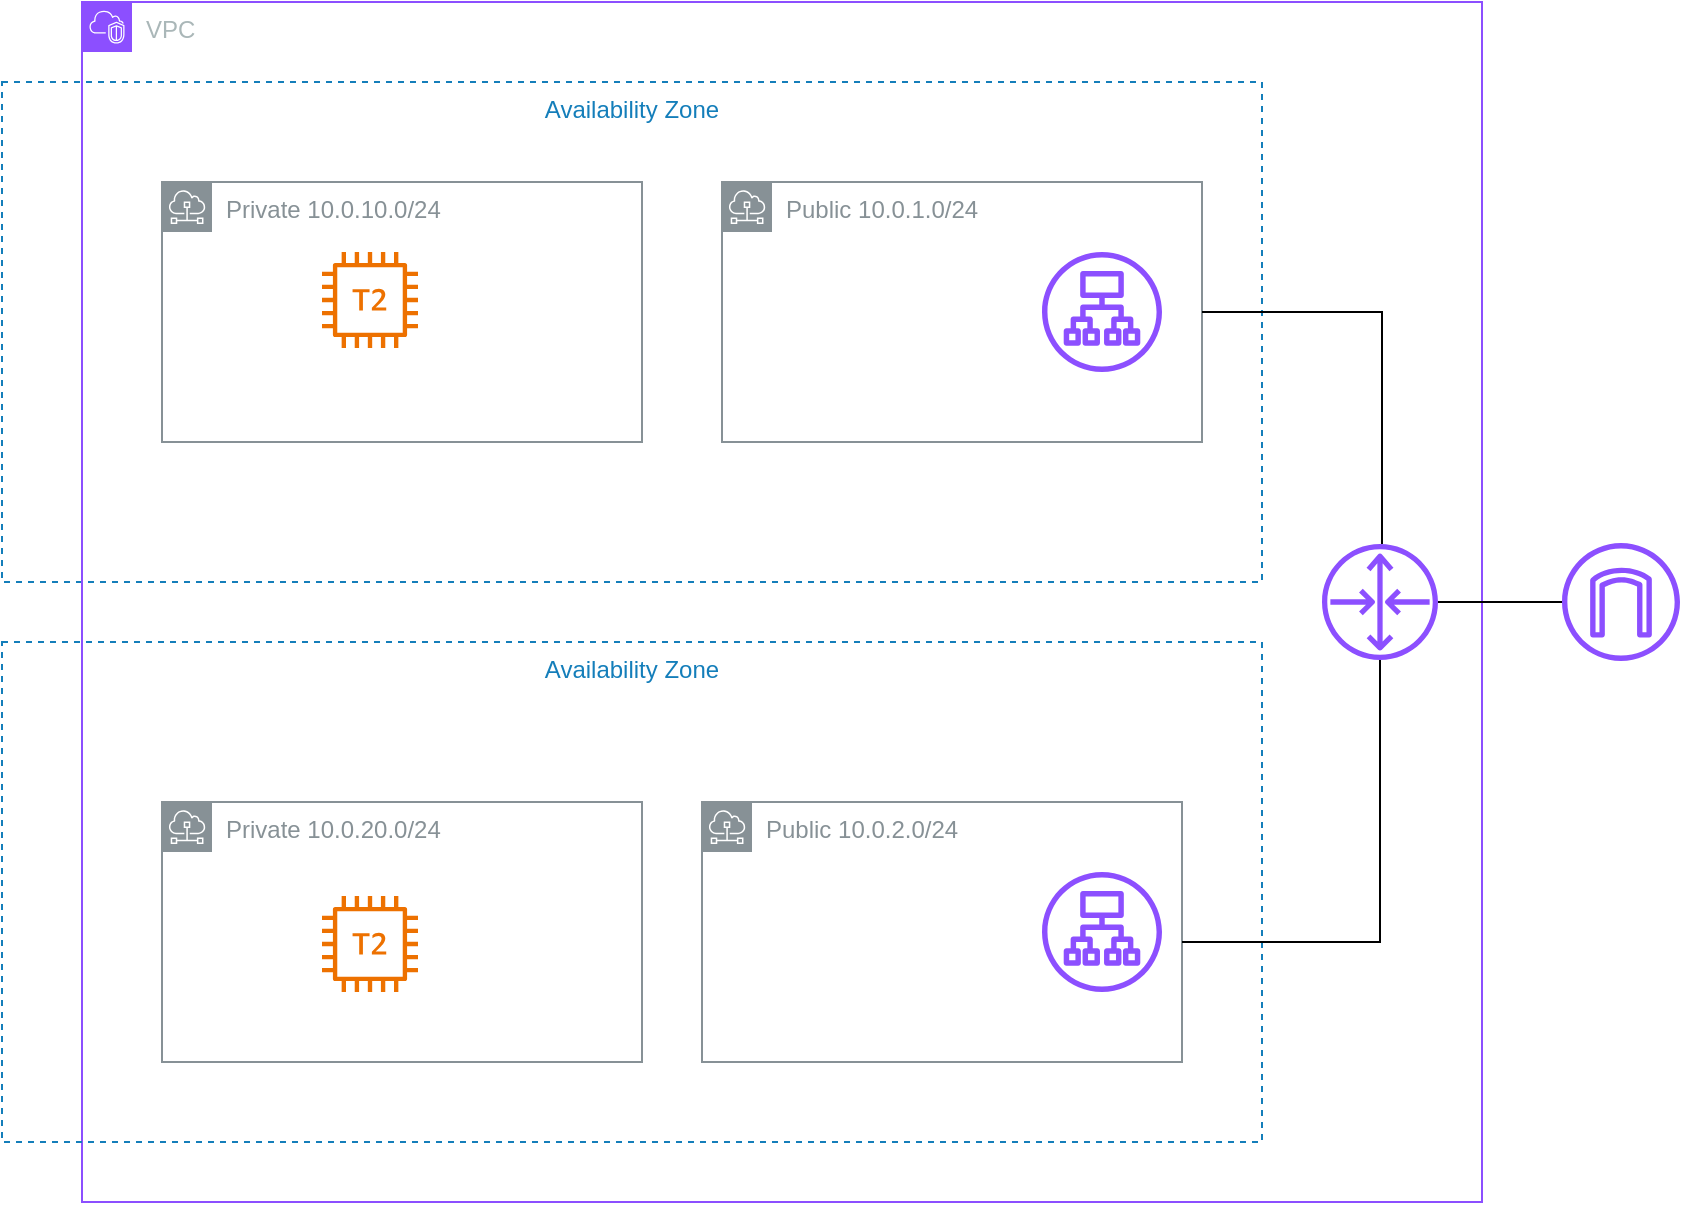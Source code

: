 <mxfile version="26.1.1">
  <diagram name="Page-1" id="hwCHCai37XuaDHWraoq1">
    <mxGraphModel dx="1434" dy="784" grid="1" gridSize="10" guides="1" tooltips="1" connect="1" arrows="1" fold="1" page="1" pageScale="1" pageWidth="850" pageHeight="1100" math="0" shadow="0">
      <root>
        <mxCell id="0" />
        <mxCell id="1" parent="0" />
        <mxCell id="yzRXeMRpy5V050S2WSgC-5" value="Availability Zone" style="fillColor=none;strokeColor=#147EBA;dashed=1;verticalAlign=top;fontStyle=0;fontColor=#147EBA;whiteSpace=wrap;html=1;" vertex="1" parent="1">
          <mxGeometry x="80" y="80" width="630" height="250" as="geometry" />
        </mxCell>
        <mxCell id="yzRXeMRpy5V050S2WSgC-6" value="VPC" style="points=[[0,0],[0.25,0],[0.5,0],[0.75,0],[1,0],[1,0.25],[1,0.5],[1,0.75],[1,1],[0.75,1],[0.5,1],[0.25,1],[0,1],[0,0.75],[0,0.5],[0,0.25]];outlineConnect=0;gradientColor=none;html=1;whiteSpace=wrap;fontSize=12;fontStyle=0;container=1;pointerEvents=0;collapsible=0;recursiveResize=0;shape=mxgraph.aws4.group;grIcon=mxgraph.aws4.group_vpc2;strokeColor=#8C4FFF;fillColor=none;verticalAlign=top;align=left;spacingLeft=30;fontColor=#AAB7B8;dashed=0;" vertex="1" parent="1">
          <mxGeometry x="120" y="40" width="700" height="600" as="geometry" />
        </mxCell>
        <mxCell id="yzRXeMRpy5V050S2WSgC-4" value="Availability Zone" style="fillColor=none;strokeColor=#147EBA;dashed=1;verticalAlign=top;fontStyle=0;fontColor=#147EBA;whiteSpace=wrap;html=1;" vertex="1" parent="yzRXeMRpy5V050S2WSgC-6">
          <mxGeometry x="-40" y="320" width="630" height="250" as="geometry" />
        </mxCell>
        <mxCell id="yzRXeMRpy5V050S2WSgC-10" value="Public 10.0.2.0/24" style="sketch=0;outlineConnect=0;gradientColor=none;html=1;whiteSpace=wrap;fontSize=12;fontStyle=0;shape=mxgraph.aws4.group;grIcon=mxgraph.aws4.group_subnet;strokeColor=#879196;fillColor=none;verticalAlign=top;align=left;spacingLeft=30;fontColor=#879196;dashed=0;" vertex="1" parent="yzRXeMRpy5V050S2WSgC-6">
          <mxGeometry x="310" y="400" width="240" height="130" as="geometry" />
        </mxCell>
        <mxCell id="yzRXeMRpy5V050S2WSgC-11" value="Private 10.0.20.0/24" style="sketch=0;outlineConnect=0;gradientColor=none;html=1;whiteSpace=wrap;fontSize=12;fontStyle=0;shape=mxgraph.aws4.group;grIcon=mxgraph.aws4.group_subnet;strokeColor=#879196;fillColor=none;verticalAlign=top;align=left;spacingLeft=30;fontColor=#879196;dashed=0;" vertex="1" parent="yzRXeMRpy5V050S2WSgC-6">
          <mxGeometry x="40" y="400" width="240" height="130" as="geometry" />
        </mxCell>
        <mxCell id="yzRXeMRpy5V050S2WSgC-13" value="" style="sketch=0;outlineConnect=0;fontColor=#232F3E;gradientColor=none;fillColor=#8C4FFF;strokeColor=none;dashed=0;verticalLabelPosition=bottom;verticalAlign=top;align=center;html=1;fontSize=12;fontStyle=0;aspect=fixed;pointerEvents=1;shape=mxgraph.aws4.application_load_balancer;" vertex="1" parent="yzRXeMRpy5V050S2WSgC-6">
          <mxGeometry x="480" y="435" width="60" height="60" as="geometry" />
        </mxCell>
        <mxCell id="yzRXeMRpy5V050S2WSgC-15" value="" style="sketch=0;outlineConnect=0;fontColor=#232F3E;gradientColor=none;fillColor=#ED7100;strokeColor=none;dashed=0;verticalLabelPosition=bottom;verticalAlign=top;align=center;html=1;fontSize=12;fontStyle=0;aspect=fixed;pointerEvents=1;shape=mxgraph.aws4.t2_instance;" vertex="1" parent="yzRXeMRpy5V050S2WSgC-6">
          <mxGeometry x="120" y="447" width="48" height="48" as="geometry" />
        </mxCell>
        <mxCell id="yzRXeMRpy5V050S2WSgC-17" style="edgeStyle=orthogonalEdgeStyle;rounded=0;orthogonalLoop=1;jettySize=auto;html=1;endArrow=none;endFill=1;startFill=0;" edge="1" parent="yzRXeMRpy5V050S2WSgC-6" source="yzRXeMRpy5V050S2WSgC-7" target="yzRXeMRpy5V050S2WSgC-10">
          <mxGeometry relative="1" as="geometry">
            <Array as="points">
              <mxPoint x="649" y="470" />
            </Array>
          </mxGeometry>
        </mxCell>
        <mxCell id="yzRXeMRpy5V050S2WSgC-7" value="" style="sketch=0;outlineConnect=0;fontColor=#232F3E;gradientColor=none;fillColor=#8C4FFF;strokeColor=none;dashed=0;verticalLabelPosition=bottom;verticalAlign=top;align=center;html=1;fontSize=12;fontStyle=0;aspect=fixed;pointerEvents=1;shape=mxgraph.aws4.router;" vertex="1" parent="yzRXeMRpy5V050S2WSgC-6">
          <mxGeometry x="620" y="271" width="58" height="58" as="geometry" />
        </mxCell>
        <mxCell id="yzRXeMRpy5V050S2WSgC-8" value="Public 10.0.1.0/24" style="sketch=0;outlineConnect=0;gradientColor=none;html=1;whiteSpace=wrap;fontSize=12;fontStyle=0;shape=mxgraph.aws4.group;grIcon=mxgraph.aws4.group_subnet;strokeColor=#879196;fillColor=none;verticalAlign=top;align=left;spacingLeft=30;fontColor=#879196;dashed=0;" vertex="1" parent="1">
          <mxGeometry x="440" y="130" width="240" height="130" as="geometry" />
        </mxCell>
        <mxCell id="yzRXeMRpy5V050S2WSgC-9" value="Private 10.0.10.0/24" style="sketch=0;outlineConnect=0;gradientColor=none;html=1;whiteSpace=wrap;fontSize=12;fontStyle=0;shape=mxgraph.aws4.group;grIcon=mxgraph.aws4.group_subnet;strokeColor=#879196;fillColor=none;verticalAlign=top;align=left;spacingLeft=30;fontColor=#879196;dashed=0;" vertex="1" parent="1">
          <mxGeometry x="160" y="130" width="240" height="130" as="geometry" />
        </mxCell>
        <mxCell id="yzRXeMRpy5V050S2WSgC-19" style="edgeStyle=orthogonalEdgeStyle;rounded=0;orthogonalLoop=1;jettySize=auto;html=1;endArrow=none;startFill=0;" edge="1" parent="1" source="yzRXeMRpy5V050S2WSgC-12" target="yzRXeMRpy5V050S2WSgC-7">
          <mxGeometry relative="1" as="geometry" />
        </mxCell>
        <mxCell id="yzRXeMRpy5V050S2WSgC-12" value="" style="sketch=0;outlineConnect=0;fontColor=#232F3E;gradientColor=none;fillColor=#8C4FFF;strokeColor=none;dashed=0;verticalLabelPosition=bottom;verticalAlign=top;align=center;html=1;fontSize=12;fontStyle=0;aspect=fixed;pointerEvents=1;shape=mxgraph.aws4.internet_gateway;" vertex="1" parent="1">
          <mxGeometry x="860" y="310.5" width="59" height="59" as="geometry" />
        </mxCell>
        <mxCell id="yzRXeMRpy5V050S2WSgC-14" value="" style="sketch=0;outlineConnect=0;fontColor=#232F3E;gradientColor=none;fillColor=#8C4FFF;strokeColor=none;dashed=0;verticalLabelPosition=bottom;verticalAlign=top;align=center;html=1;fontSize=12;fontStyle=0;aspect=fixed;pointerEvents=1;shape=mxgraph.aws4.application_load_balancer;" vertex="1" parent="1">
          <mxGeometry x="600" y="165" width="60" height="60" as="geometry" />
        </mxCell>
        <mxCell id="yzRXeMRpy5V050S2WSgC-16" value="" style="sketch=0;outlineConnect=0;fontColor=#232F3E;gradientColor=none;fillColor=#ED7100;strokeColor=none;dashed=0;verticalLabelPosition=bottom;verticalAlign=top;align=center;html=1;fontSize=12;fontStyle=0;aspect=fixed;pointerEvents=1;shape=mxgraph.aws4.t2_instance;" vertex="1" parent="1">
          <mxGeometry x="240" y="165" width="48" height="48" as="geometry" />
        </mxCell>
        <mxCell id="yzRXeMRpy5V050S2WSgC-18" style="edgeStyle=orthogonalEdgeStyle;rounded=0;orthogonalLoop=1;jettySize=auto;html=1;endArrow=none;startFill=0;" edge="1" parent="1" source="yzRXeMRpy5V050S2WSgC-7" target="yzRXeMRpy5V050S2WSgC-8">
          <mxGeometry relative="1" as="geometry">
            <Array as="points">
              <mxPoint x="770" y="195" />
            </Array>
          </mxGeometry>
        </mxCell>
      </root>
    </mxGraphModel>
  </diagram>
</mxfile>

